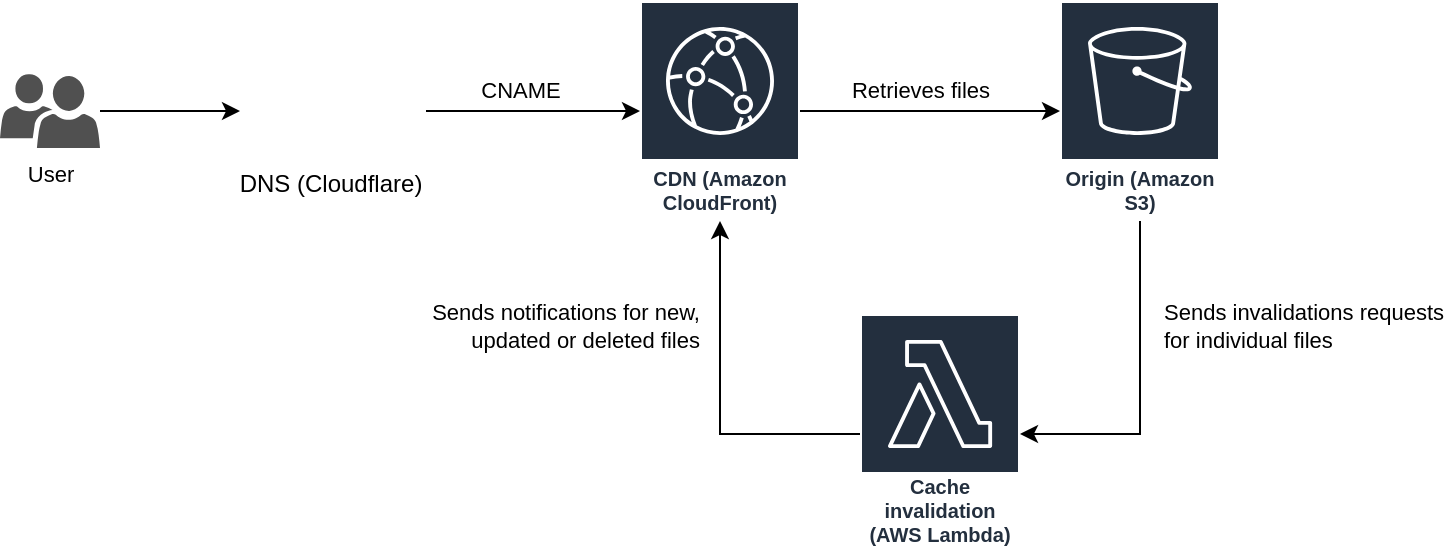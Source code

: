 <mxfile version="13.10.3" type="device"><diagram id="u3-pc7vIsrjay6RY8a4h" name="Page-1"><mxGraphModel dx="1178" dy="663" grid="1" gridSize="10" guides="1" tooltips="1" connect="1" arrows="1" fold="1" page="1" pageScale="1" pageWidth="827" pageHeight="1169" math="0" shadow="0"><root><mxCell id="0"/><mxCell id="1" parent="0"/><mxCell id="mwXnGYYWOLczMfln_v4q-9" style="edgeStyle=orthogonalEdgeStyle;rounded=0;orthogonalLoop=1;jettySize=auto;html=1;" edge="1" parent="1" source="mwXnGYYWOLczMfln_v4q-2" target="mwXnGYYWOLczMfln_v4q-3"><mxGeometry relative="1" as="geometry"/></mxCell><mxCell id="mwXnGYYWOLczMfln_v4q-18" value="Retrieves files" style="edgeLabel;html=1;align=center;verticalAlign=middle;resizable=0;points=[];fontSize=11;" vertex="1" connectable="0" parent="mwXnGYYWOLczMfln_v4q-9"><mxGeometry x="-0.2" y="-1" relative="1" as="geometry"><mxPoint x="8" y="-11.5" as="offset"/></mxGeometry></mxCell><mxCell id="mwXnGYYWOLczMfln_v4q-2" value="CDN (Amazon CloudFront)" style="outlineConnect=0;fontColor=#232F3E;gradientColor=none;strokeColor=#ffffff;fillColor=#232F3E;dashed=0;verticalLabelPosition=middle;verticalAlign=bottom;align=center;html=1;whiteSpace=wrap;fontSize=10;fontStyle=1;spacing=3;shape=mxgraph.aws4.productIcon;prIcon=mxgraph.aws4.cloudfront;" vertex="1" parent="1"><mxGeometry x="350" y="73.5" width="80" height="110" as="geometry"/></mxCell><mxCell id="mwXnGYYWOLczMfln_v4q-10" style="edgeStyle=orthogonalEdgeStyle;rounded=0;orthogonalLoop=1;jettySize=auto;html=1;" edge="1" parent="1" source="mwXnGYYWOLczMfln_v4q-3" target="mwXnGYYWOLczMfln_v4q-5"><mxGeometry relative="1" as="geometry"><Array as="points"><mxPoint x="600" y="290"/></Array></mxGeometry></mxCell><mxCell id="mwXnGYYWOLczMfln_v4q-3" value="Origin (Amazon S3)" style="outlineConnect=0;fontColor=#232F3E;gradientColor=none;strokeColor=#ffffff;fillColor=#232F3E;dashed=0;verticalLabelPosition=middle;verticalAlign=bottom;align=center;html=1;whiteSpace=wrap;fontSize=10;fontStyle=1;spacing=3;shape=mxgraph.aws4.productIcon;prIcon=mxgraph.aws4.s3;" vertex="1" parent="1"><mxGeometry x="560" y="73.5" width="80" height="110" as="geometry"/></mxCell><mxCell id="mwXnGYYWOLczMfln_v4q-11" style="edgeStyle=orthogonalEdgeStyle;rounded=0;orthogonalLoop=1;jettySize=auto;html=1;" edge="1" parent="1" source="mwXnGYYWOLczMfln_v4q-5" target="mwXnGYYWOLczMfln_v4q-2"><mxGeometry relative="1" as="geometry"/></mxCell><mxCell id="mwXnGYYWOLczMfln_v4q-5" value="Cache invalidation (AWS Lambda)" style="outlineConnect=0;fontColor=#232F3E;gradientColor=none;strokeColor=#ffffff;fillColor=#232F3E;dashed=0;verticalLabelPosition=middle;verticalAlign=bottom;align=center;html=1;whiteSpace=wrap;fontSize=10;fontStyle=1;spacing=3;shape=mxgraph.aws4.productIcon;prIcon=mxgraph.aws4.lambda;" vertex="1" parent="1"><mxGeometry x="460" y="230" width="80" height="120" as="geometry"/></mxCell><mxCell id="mwXnGYYWOLczMfln_v4q-7" value="" style="group" vertex="1" connectable="0" parent="1"><mxGeometry x="150" y="82" width="100" height="93" as="geometry"/></mxCell><mxCell id="mwXnGYYWOLczMfln_v4q-4" value="" style="shape=image;html=1;verticalAlign=top;verticalLabelPosition=bottom;labelBackgroundColor=#ffffff;imageAspect=0;aspect=fixed;image=https://cdn4.iconfinder.com/data/icons/logos-brands-5/24/cloudflare-128.png" vertex="1" parent="mwXnGYYWOLczMfln_v4q-7"><mxGeometry width="93" height="93" as="geometry"/></mxCell><mxCell id="mwXnGYYWOLczMfln_v4q-6" value="DNS (Cloudflare)" style="text;html=1;align=center;verticalAlign=middle;resizable=0;points=[];autosize=1;" vertex="1" parent="mwXnGYYWOLczMfln_v4q-7"><mxGeometry x="-10.003" y="73.003" width="110" height="20" as="geometry"/></mxCell><mxCell id="mwXnGYYWOLczMfln_v4q-8" style="edgeStyle=orthogonalEdgeStyle;rounded=0;orthogonalLoop=1;jettySize=auto;html=1;" edge="1" parent="1" source="mwXnGYYWOLczMfln_v4q-4" target="mwXnGYYWOLczMfln_v4q-2"><mxGeometry relative="1" as="geometry"/></mxCell><mxCell id="mwXnGYYWOLczMfln_v4q-13" value="Sends invalidations requests&lt;br style=&quot;font-size: 11px;&quot;&gt;for individual files" style="edgeLabel;html=1;align=left;verticalAlign=middle;resizable=0;points=[];fontSize=11;" vertex="1" connectable="0" parent="1"><mxGeometry x="610" y="240.004" as="geometry"><mxPoint y="-4" as="offset"/></mxGeometry></mxCell><mxCell id="mwXnGYYWOLczMfln_v4q-14" value="Sends notifications for new,&lt;br style=&quot;font-size: 11px;&quot;&gt;updated or deleted files" style="edgeLabel;html=1;align=right;verticalAlign=middle;resizable=0;points=[];fontSize=11;" vertex="1" connectable="0" parent="1"><mxGeometry x="380" y="240.004" as="geometry"><mxPoint y="-4" as="offset"/></mxGeometry></mxCell><mxCell id="mwXnGYYWOLczMfln_v4q-17" style="edgeStyle=orthogonalEdgeStyle;rounded=0;orthogonalLoop=1;jettySize=auto;html=1;entryX=0;entryY=0.5;entryDx=0;entryDy=0;fontSize=9;" edge="1" parent="1" source="mwXnGYYWOLczMfln_v4q-16" target="mwXnGYYWOLczMfln_v4q-4"><mxGeometry relative="1" as="geometry"/></mxCell><mxCell id="mwXnGYYWOLczMfln_v4q-16" value="&lt;font style=&quot;font-size: 11px&quot;&gt;User&lt;/font&gt;" style="pointerEvents=1;shadow=0;dashed=0;html=1;strokeColor=none;labelPosition=center;verticalLabelPosition=bottom;verticalAlign=top;align=center;fillColor=#505050;shape=mxgraph.mscae.intune.user_group;fontSize=9;" vertex="1" parent="1"><mxGeometry x="30" y="110" width="50" height="37" as="geometry"/></mxCell><mxCell id="mwXnGYYWOLczMfln_v4q-19" value="CNAME" style="edgeLabel;html=1;align=center;verticalAlign=middle;resizable=0;points=[];fontSize=11;" vertex="1" connectable="0" parent="1"><mxGeometry x="290" y="118" as="geometry"/></mxCell></root></mxGraphModel></diagram></mxfile>